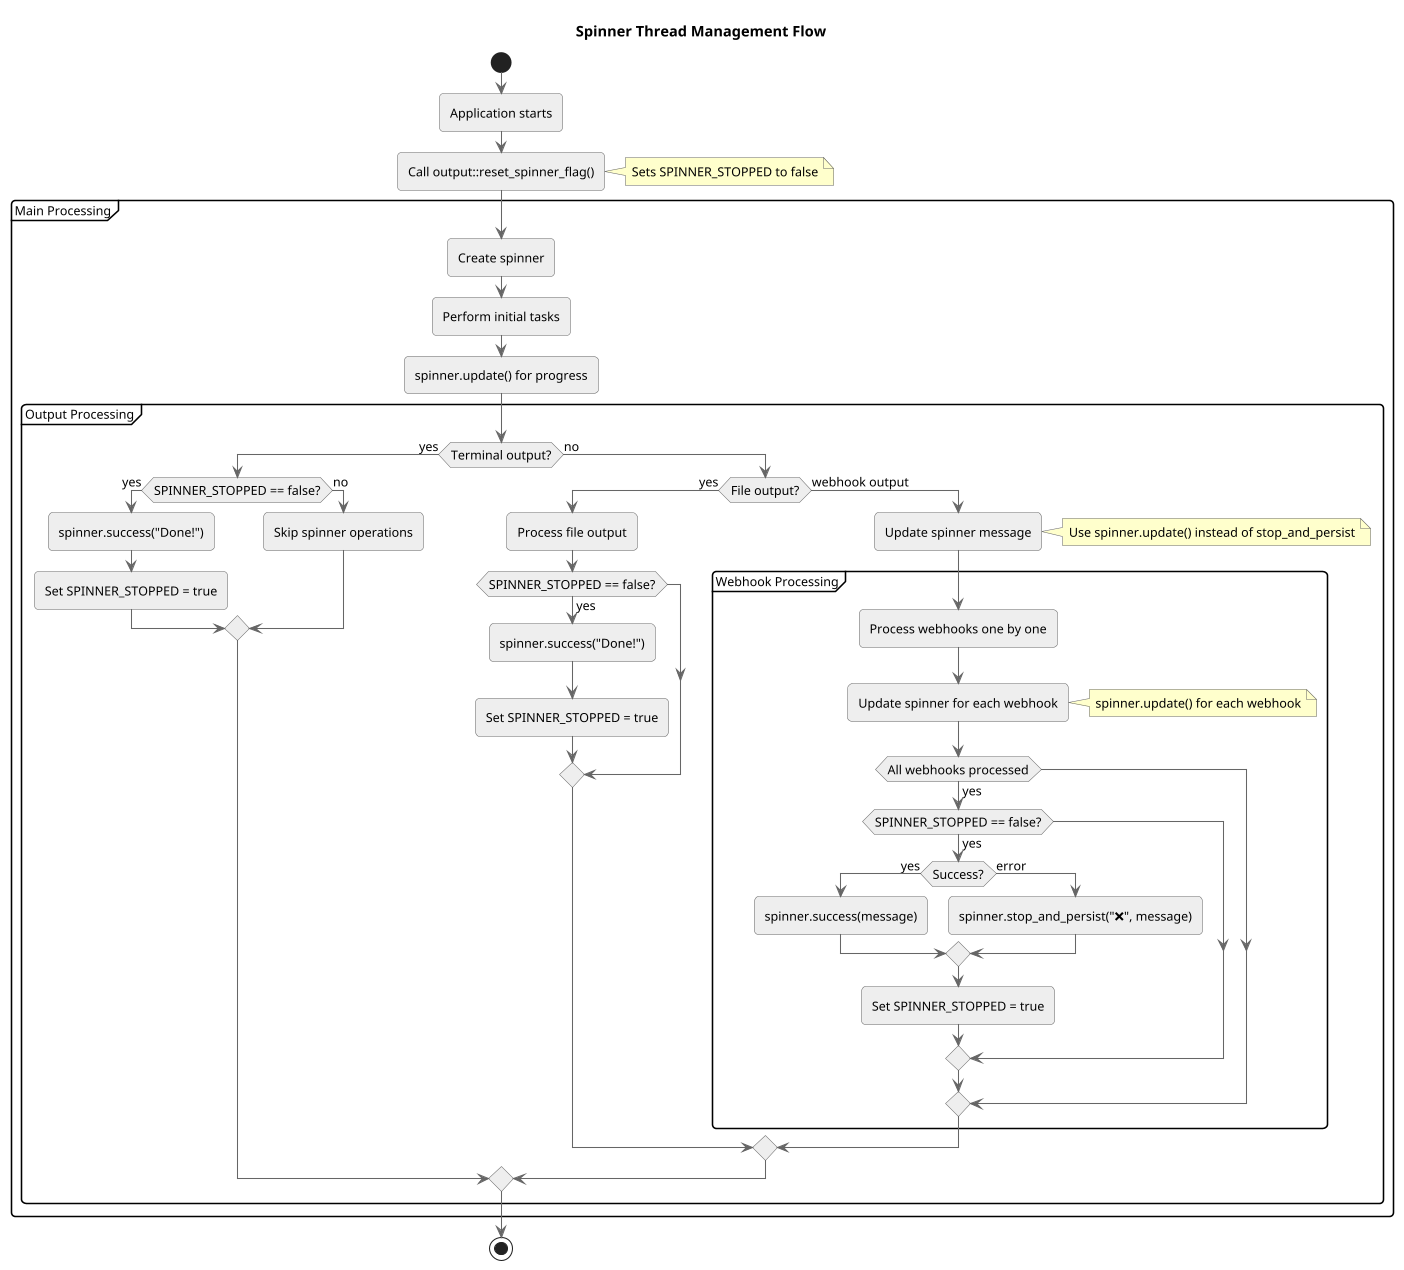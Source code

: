 @startuml Spinner Management Flow

skinparam backgroundColor #FFFFFF
skinparam handwritten false
skinparam monochrome false
skinparam shadowing false
skinparam defaultFontName "Arial"
skinparam defaultFontSize 12
skinparam roundCorner 8
skinparam dpi 100
skinparam arrowColor #666666
skinparam activityBorderColor #666666
skinparam activityBackgroundColor #EEEEEE
skinparam activityDiamondBorderColor #666666
skinparam activityDiamondBackgroundColor #EEEEEE
skinparam noteBorderColor #666666
skinparam noteBackgroundColor #FFFFCC

title Spinner Thread Management Flow

start
:Application starts;
:Call output::reset_spinner_flag();
note right: Sets SPINNER_STOPPED to false

partition "Main Processing" {
  :Create spinner;
  :Perform initial tasks;
  :spinner.update() for progress;
  
  partition "Output Processing" {
    if (Terminal output?) then (yes)
      if (SPINNER_STOPPED == false?) then (yes)
        :spinner.success("Done!");
        :Set SPINNER_STOPPED = true;
      else (no)
        :Skip spinner operations;
      endif
    else (no)
      if (File output?) then (yes)
        :Process file output;
        if (SPINNER_STOPPED == false?) then (yes)
          :spinner.success("Done!");
          :Set SPINNER_STOPPED = true;
        endif
      else (webhook output)
        :Update spinner message;
        note right: Use spinner.update() instead of stop_and_persist
        
        partition "Webhook Processing" {
          :Process webhooks one by one;
          :Update spinner for each webhook;
          note right: spinner.update() for each webhook
          
          if (All webhooks processed) then (yes)
            if (SPINNER_STOPPED == false?) then (yes)
              if (Success?) then (yes)
                :spinner.success(message);
              else (error)
                :spinner.stop_and_persist("❌", message);
              endif
              :Set SPINNER_STOPPED = true;
            endif
          endif
        }
      endif
    endif
  }
}

stop

@enduml